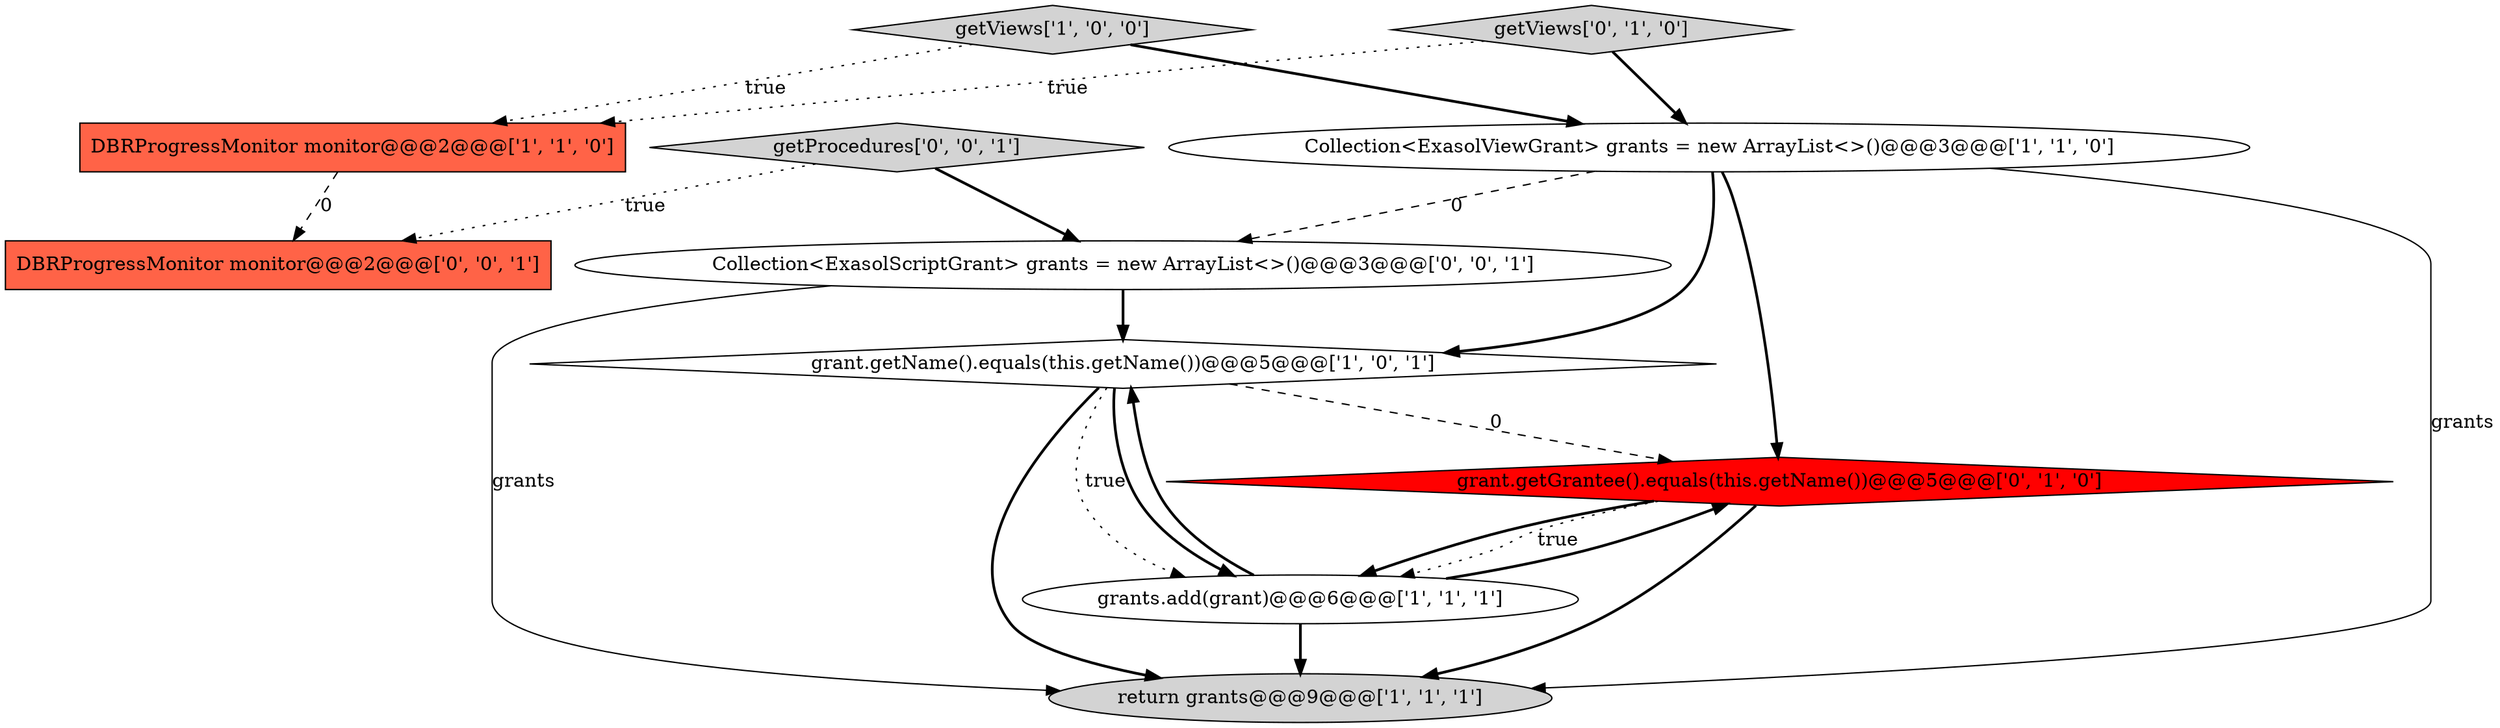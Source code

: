 digraph {
8 [style = filled, label = "getProcedures['0', '0', '1']", fillcolor = lightgray, shape = diamond image = "AAA0AAABBB3BBB"];
4 [style = filled, label = "getViews['1', '0', '0']", fillcolor = lightgray, shape = diamond image = "AAA0AAABBB1BBB"];
2 [style = filled, label = "DBRProgressMonitor monitor@@@2@@@['1', '1', '0']", fillcolor = tomato, shape = box image = "AAA0AAABBB1BBB"];
6 [style = filled, label = "grant.getGrantee().equals(this.getName())@@@5@@@['0', '1', '0']", fillcolor = red, shape = diamond image = "AAA1AAABBB2BBB"];
0 [style = filled, label = "Collection<ExasolViewGrant> grants = new ArrayList<>()@@@3@@@['1', '1', '0']", fillcolor = white, shape = ellipse image = "AAA0AAABBB1BBB"];
3 [style = filled, label = "return grants@@@9@@@['1', '1', '1']", fillcolor = lightgray, shape = ellipse image = "AAA0AAABBB1BBB"];
9 [style = filled, label = "Collection<ExasolScriptGrant> grants = new ArrayList<>()@@@3@@@['0', '0', '1']", fillcolor = white, shape = ellipse image = "AAA0AAABBB3BBB"];
7 [style = filled, label = "getViews['0', '1', '0']", fillcolor = lightgray, shape = diamond image = "AAA0AAABBB2BBB"];
10 [style = filled, label = "DBRProgressMonitor monitor@@@2@@@['0', '0', '1']", fillcolor = tomato, shape = box image = "AAA0AAABBB3BBB"];
1 [style = filled, label = "grant.getName().equals(this.getName())@@@5@@@['1', '0', '1']", fillcolor = white, shape = diamond image = "AAA0AAABBB1BBB"];
5 [style = filled, label = "grants.add(grant)@@@6@@@['1', '1', '1']", fillcolor = white, shape = ellipse image = "AAA0AAABBB1BBB"];
1->5 [style = bold, label=""];
5->3 [style = bold, label=""];
6->3 [style = bold, label=""];
7->2 [style = dotted, label="true"];
0->6 [style = bold, label=""];
1->3 [style = bold, label=""];
7->0 [style = bold, label=""];
8->10 [style = dotted, label="true"];
2->10 [style = dashed, label="0"];
4->0 [style = bold, label=""];
0->3 [style = solid, label="grants"];
5->1 [style = bold, label=""];
6->5 [style = bold, label=""];
9->3 [style = solid, label="grants"];
5->6 [style = bold, label=""];
1->6 [style = dashed, label="0"];
0->1 [style = bold, label=""];
8->9 [style = bold, label=""];
0->9 [style = dashed, label="0"];
9->1 [style = bold, label=""];
1->5 [style = dotted, label="true"];
4->2 [style = dotted, label="true"];
6->5 [style = dotted, label="true"];
}
